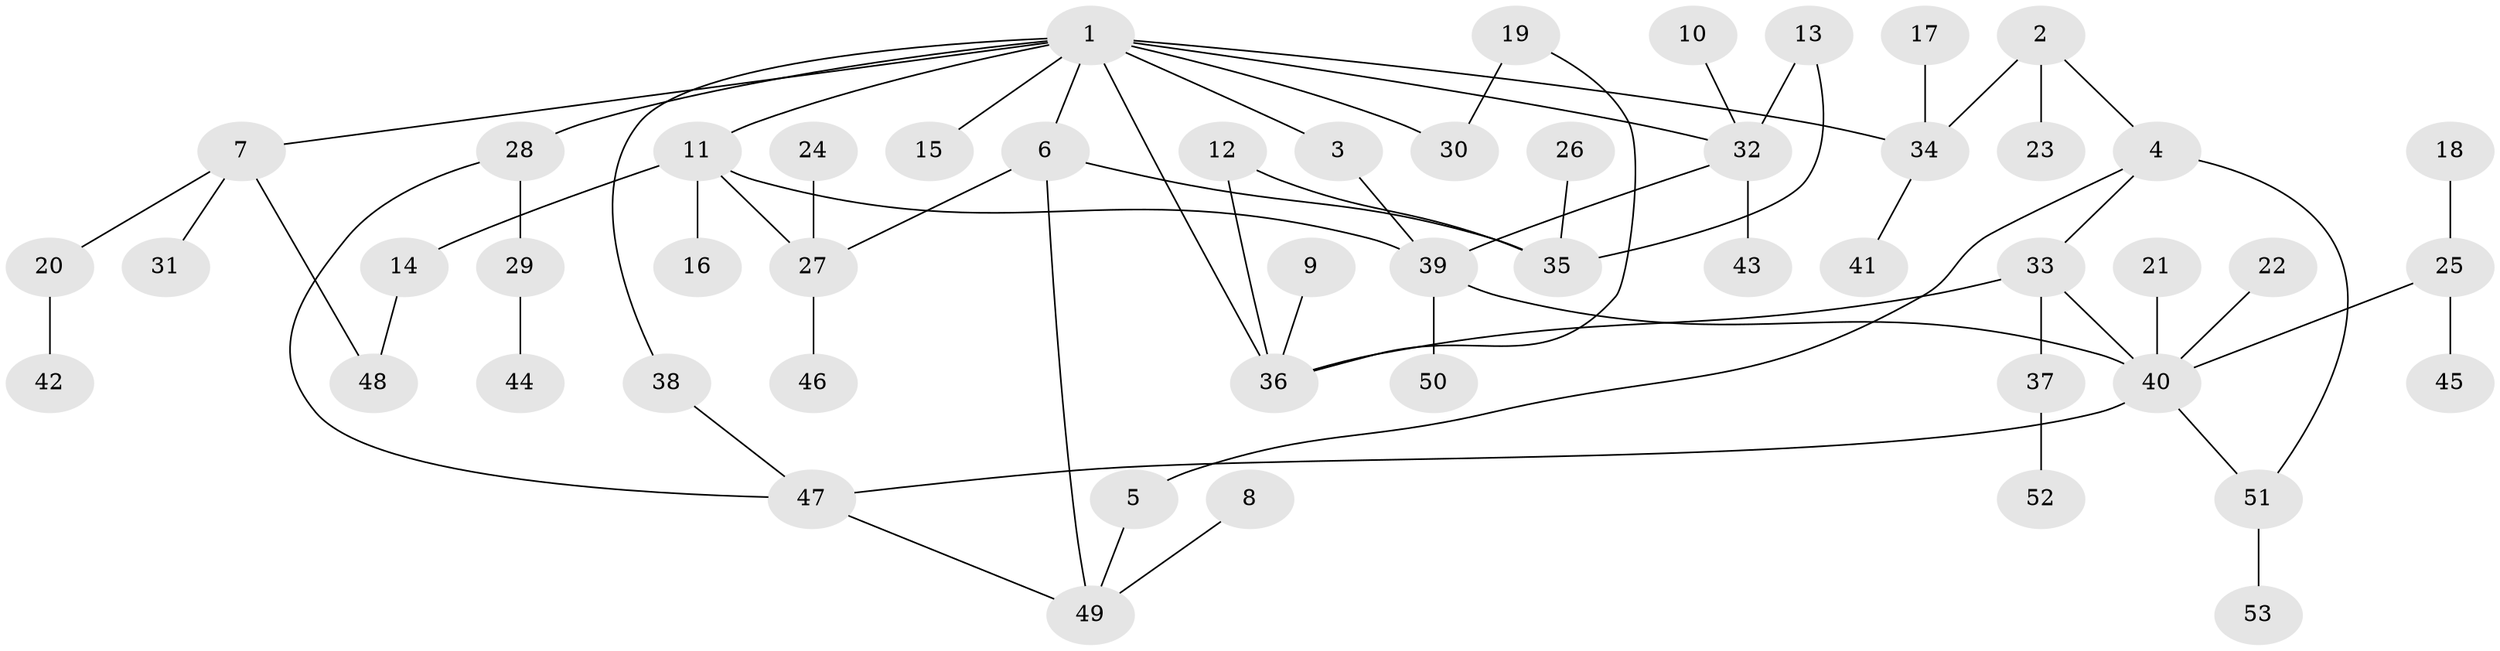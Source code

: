 // original degree distribution, {6: 0.04716981132075472, 2: 0.3113207547169811, 3: 0.1320754716981132, 4: 0.0660377358490566, 5: 0.04716981132075472, 1: 0.3867924528301887, 8: 0.009433962264150943}
// Generated by graph-tools (version 1.1) at 2025/25/03/09/25 03:25:30]
// undirected, 53 vertices, 66 edges
graph export_dot {
graph [start="1"]
  node [color=gray90,style=filled];
  1;
  2;
  3;
  4;
  5;
  6;
  7;
  8;
  9;
  10;
  11;
  12;
  13;
  14;
  15;
  16;
  17;
  18;
  19;
  20;
  21;
  22;
  23;
  24;
  25;
  26;
  27;
  28;
  29;
  30;
  31;
  32;
  33;
  34;
  35;
  36;
  37;
  38;
  39;
  40;
  41;
  42;
  43;
  44;
  45;
  46;
  47;
  48;
  49;
  50;
  51;
  52;
  53;
  1 -- 3 [weight=1.0];
  1 -- 6 [weight=1.0];
  1 -- 7 [weight=1.0];
  1 -- 11 [weight=1.0];
  1 -- 15 [weight=1.0];
  1 -- 28 [weight=1.0];
  1 -- 30 [weight=1.0];
  1 -- 32 [weight=1.0];
  1 -- 34 [weight=1.0];
  1 -- 36 [weight=2.0];
  1 -- 38 [weight=1.0];
  2 -- 4 [weight=1.0];
  2 -- 23 [weight=1.0];
  2 -- 34 [weight=1.0];
  3 -- 39 [weight=1.0];
  4 -- 5 [weight=1.0];
  4 -- 33 [weight=1.0];
  4 -- 51 [weight=1.0];
  5 -- 49 [weight=1.0];
  6 -- 27 [weight=1.0];
  6 -- 35 [weight=1.0];
  6 -- 49 [weight=1.0];
  7 -- 20 [weight=1.0];
  7 -- 31 [weight=1.0];
  7 -- 48 [weight=1.0];
  8 -- 49 [weight=1.0];
  9 -- 36 [weight=1.0];
  10 -- 32 [weight=1.0];
  11 -- 14 [weight=1.0];
  11 -- 16 [weight=1.0];
  11 -- 27 [weight=1.0];
  11 -- 39 [weight=1.0];
  12 -- 35 [weight=1.0];
  12 -- 36 [weight=1.0];
  13 -- 32 [weight=1.0];
  13 -- 35 [weight=1.0];
  14 -- 48 [weight=1.0];
  17 -- 34 [weight=1.0];
  18 -- 25 [weight=1.0];
  19 -- 30 [weight=1.0];
  19 -- 36 [weight=1.0];
  20 -- 42 [weight=1.0];
  21 -- 40 [weight=1.0];
  22 -- 40 [weight=1.0];
  24 -- 27 [weight=1.0];
  25 -- 40 [weight=1.0];
  25 -- 45 [weight=1.0];
  26 -- 35 [weight=1.0];
  27 -- 46 [weight=1.0];
  28 -- 29 [weight=1.0];
  28 -- 47 [weight=1.0];
  29 -- 44 [weight=1.0];
  32 -- 39 [weight=1.0];
  32 -- 43 [weight=1.0];
  33 -- 36 [weight=1.0];
  33 -- 37 [weight=1.0];
  33 -- 40 [weight=1.0];
  34 -- 41 [weight=1.0];
  37 -- 52 [weight=1.0];
  38 -- 47 [weight=1.0];
  39 -- 40 [weight=1.0];
  39 -- 50 [weight=1.0];
  40 -- 47 [weight=1.0];
  40 -- 51 [weight=1.0];
  47 -- 49 [weight=1.0];
  51 -- 53 [weight=1.0];
}
